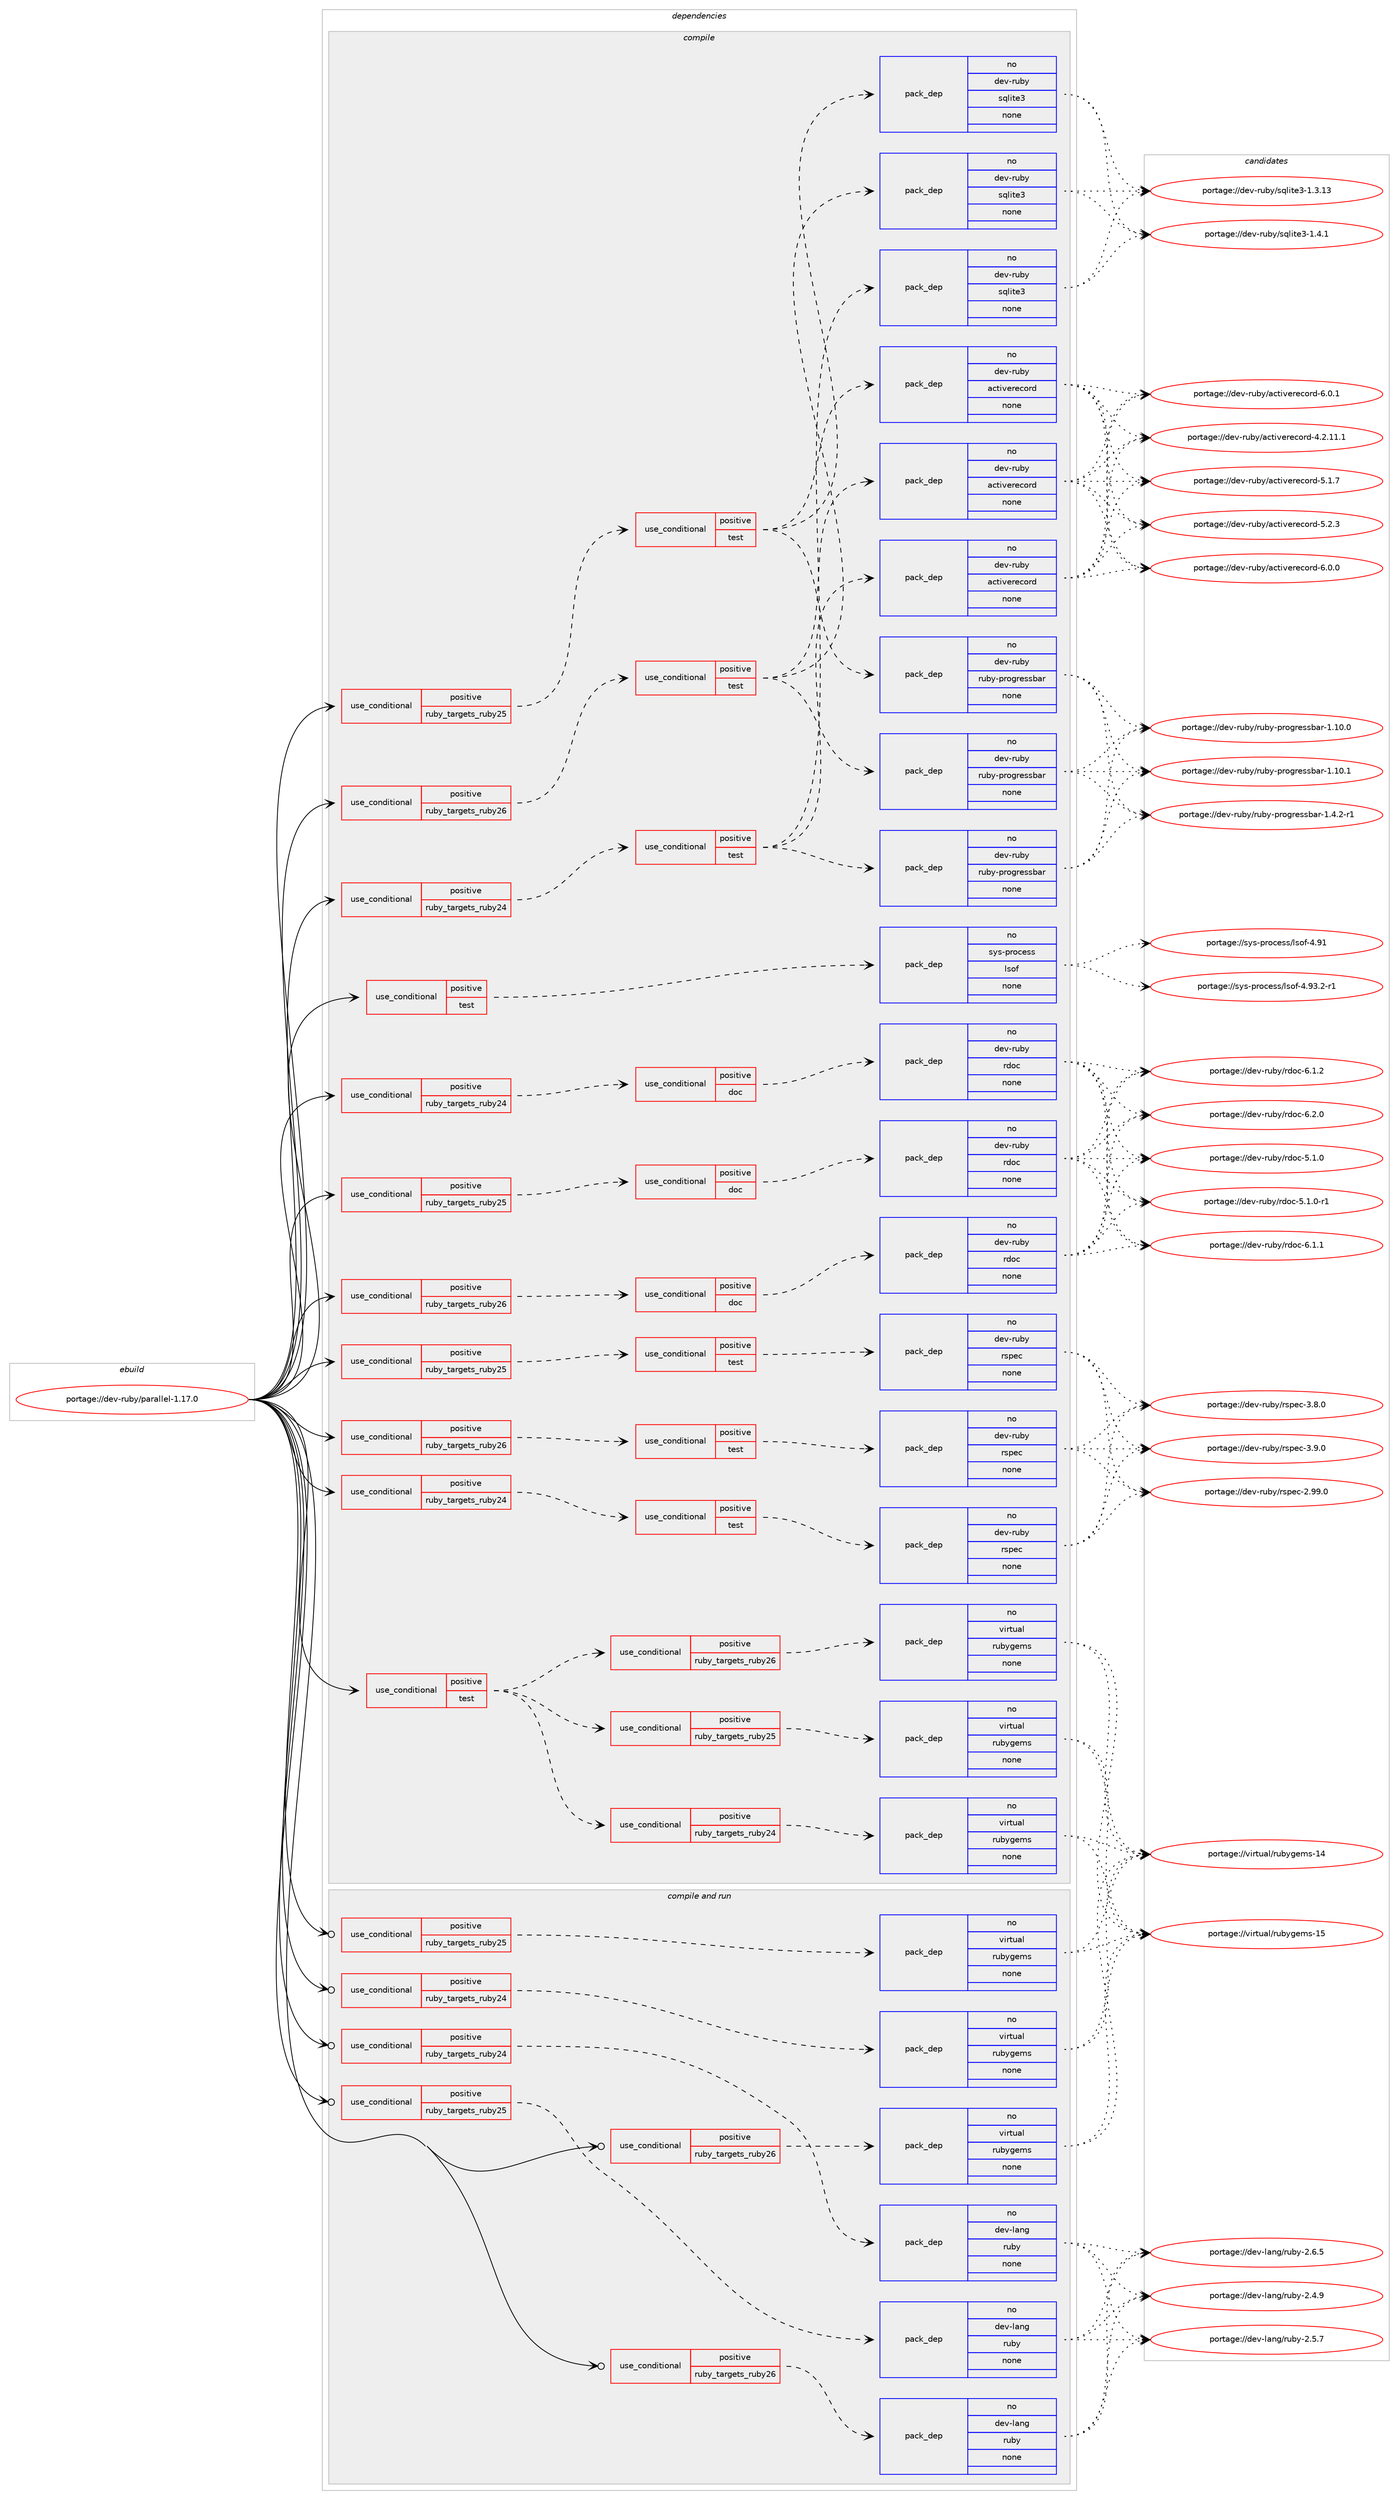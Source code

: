 digraph prolog {

# *************
# Graph options
# *************

newrank=true;
concentrate=true;
compound=true;
graph [rankdir=LR,fontname=Helvetica,fontsize=10,ranksep=1.5];#, ranksep=2.5, nodesep=0.2];
edge  [arrowhead=vee];
node  [fontname=Helvetica,fontsize=10];

# **********
# The ebuild
# **********

subgraph cluster_leftcol {
color=gray;
rank=same;
label=<<i>ebuild</i>>;
id [label="portage://dev-ruby/parallel-1.17.0", color=red, width=4, href="../dev-ruby/parallel-1.17.0.svg"];
}

# ****************
# The dependencies
# ****************

subgraph cluster_midcol {
color=gray;
label=<<i>dependencies</i>>;
subgraph cluster_compile {
fillcolor="#eeeeee";
style=filled;
label=<<i>compile</i>>;
subgraph cond58444 {
dependency233001 [label=<<TABLE BORDER="0" CELLBORDER="1" CELLSPACING="0" CELLPADDING="4"><TR><TD ROWSPAN="3" CELLPADDING="10">use_conditional</TD></TR><TR><TD>positive</TD></TR><TR><TD>ruby_targets_ruby24</TD></TR></TABLE>>, shape=none, color=red];
subgraph cond58445 {
dependency233002 [label=<<TABLE BORDER="0" CELLBORDER="1" CELLSPACING="0" CELLPADDING="4"><TR><TD ROWSPAN="3" CELLPADDING="10">use_conditional</TD></TR><TR><TD>positive</TD></TR><TR><TD>doc</TD></TR></TABLE>>, shape=none, color=red];
subgraph pack171012 {
dependency233003 [label=<<TABLE BORDER="0" CELLBORDER="1" CELLSPACING="0" CELLPADDING="4" WIDTH="220"><TR><TD ROWSPAN="6" CELLPADDING="30">pack_dep</TD></TR><TR><TD WIDTH="110">no</TD></TR><TR><TD>dev-ruby</TD></TR><TR><TD>rdoc</TD></TR><TR><TD>none</TD></TR><TR><TD></TD></TR></TABLE>>, shape=none, color=blue];
}
dependency233002:e -> dependency233003:w [weight=20,style="dashed",arrowhead="vee"];
}
dependency233001:e -> dependency233002:w [weight=20,style="dashed",arrowhead="vee"];
}
id:e -> dependency233001:w [weight=20,style="solid",arrowhead="vee"];
subgraph cond58446 {
dependency233004 [label=<<TABLE BORDER="0" CELLBORDER="1" CELLSPACING="0" CELLPADDING="4"><TR><TD ROWSPAN="3" CELLPADDING="10">use_conditional</TD></TR><TR><TD>positive</TD></TR><TR><TD>ruby_targets_ruby24</TD></TR></TABLE>>, shape=none, color=red];
subgraph cond58447 {
dependency233005 [label=<<TABLE BORDER="0" CELLBORDER="1" CELLSPACING="0" CELLPADDING="4"><TR><TD ROWSPAN="3" CELLPADDING="10">use_conditional</TD></TR><TR><TD>positive</TD></TR><TR><TD>test</TD></TR></TABLE>>, shape=none, color=red];
subgraph pack171013 {
dependency233006 [label=<<TABLE BORDER="0" CELLBORDER="1" CELLSPACING="0" CELLPADDING="4" WIDTH="220"><TR><TD ROWSPAN="6" CELLPADDING="30">pack_dep</TD></TR><TR><TD WIDTH="110">no</TD></TR><TR><TD>dev-ruby</TD></TR><TR><TD>rspec</TD></TR><TR><TD>none</TD></TR><TR><TD></TD></TR></TABLE>>, shape=none, color=blue];
}
dependency233005:e -> dependency233006:w [weight=20,style="dashed",arrowhead="vee"];
}
dependency233004:e -> dependency233005:w [weight=20,style="dashed",arrowhead="vee"];
}
id:e -> dependency233004:w [weight=20,style="solid",arrowhead="vee"];
subgraph cond58448 {
dependency233007 [label=<<TABLE BORDER="0" CELLBORDER="1" CELLSPACING="0" CELLPADDING="4"><TR><TD ROWSPAN="3" CELLPADDING="10">use_conditional</TD></TR><TR><TD>positive</TD></TR><TR><TD>ruby_targets_ruby24</TD></TR></TABLE>>, shape=none, color=red];
subgraph cond58449 {
dependency233008 [label=<<TABLE BORDER="0" CELLBORDER="1" CELLSPACING="0" CELLPADDING="4"><TR><TD ROWSPAN="3" CELLPADDING="10">use_conditional</TD></TR><TR><TD>positive</TD></TR><TR><TD>test</TD></TR></TABLE>>, shape=none, color=red];
subgraph pack171014 {
dependency233009 [label=<<TABLE BORDER="0" CELLBORDER="1" CELLSPACING="0" CELLPADDING="4" WIDTH="220"><TR><TD ROWSPAN="6" CELLPADDING="30">pack_dep</TD></TR><TR><TD WIDTH="110">no</TD></TR><TR><TD>dev-ruby</TD></TR><TR><TD>ruby-progressbar</TD></TR><TR><TD>none</TD></TR><TR><TD></TD></TR></TABLE>>, shape=none, color=blue];
}
dependency233008:e -> dependency233009:w [weight=20,style="dashed",arrowhead="vee"];
subgraph pack171015 {
dependency233010 [label=<<TABLE BORDER="0" CELLBORDER="1" CELLSPACING="0" CELLPADDING="4" WIDTH="220"><TR><TD ROWSPAN="6" CELLPADDING="30">pack_dep</TD></TR><TR><TD WIDTH="110">no</TD></TR><TR><TD>dev-ruby</TD></TR><TR><TD>activerecord</TD></TR><TR><TD>none</TD></TR><TR><TD></TD></TR></TABLE>>, shape=none, color=blue];
}
dependency233008:e -> dependency233010:w [weight=20,style="dashed",arrowhead="vee"];
subgraph pack171016 {
dependency233011 [label=<<TABLE BORDER="0" CELLBORDER="1" CELLSPACING="0" CELLPADDING="4" WIDTH="220"><TR><TD ROWSPAN="6" CELLPADDING="30">pack_dep</TD></TR><TR><TD WIDTH="110">no</TD></TR><TR><TD>dev-ruby</TD></TR><TR><TD>sqlite3</TD></TR><TR><TD>none</TD></TR><TR><TD></TD></TR></TABLE>>, shape=none, color=blue];
}
dependency233008:e -> dependency233011:w [weight=20,style="dashed",arrowhead="vee"];
}
dependency233007:e -> dependency233008:w [weight=20,style="dashed",arrowhead="vee"];
}
id:e -> dependency233007:w [weight=20,style="solid",arrowhead="vee"];
subgraph cond58450 {
dependency233012 [label=<<TABLE BORDER="0" CELLBORDER="1" CELLSPACING="0" CELLPADDING="4"><TR><TD ROWSPAN="3" CELLPADDING="10">use_conditional</TD></TR><TR><TD>positive</TD></TR><TR><TD>ruby_targets_ruby25</TD></TR></TABLE>>, shape=none, color=red];
subgraph cond58451 {
dependency233013 [label=<<TABLE BORDER="0" CELLBORDER="1" CELLSPACING="0" CELLPADDING="4"><TR><TD ROWSPAN="3" CELLPADDING="10">use_conditional</TD></TR><TR><TD>positive</TD></TR><TR><TD>doc</TD></TR></TABLE>>, shape=none, color=red];
subgraph pack171017 {
dependency233014 [label=<<TABLE BORDER="0" CELLBORDER="1" CELLSPACING="0" CELLPADDING="4" WIDTH="220"><TR><TD ROWSPAN="6" CELLPADDING="30">pack_dep</TD></TR><TR><TD WIDTH="110">no</TD></TR><TR><TD>dev-ruby</TD></TR><TR><TD>rdoc</TD></TR><TR><TD>none</TD></TR><TR><TD></TD></TR></TABLE>>, shape=none, color=blue];
}
dependency233013:e -> dependency233014:w [weight=20,style="dashed",arrowhead="vee"];
}
dependency233012:e -> dependency233013:w [weight=20,style="dashed",arrowhead="vee"];
}
id:e -> dependency233012:w [weight=20,style="solid",arrowhead="vee"];
subgraph cond58452 {
dependency233015 [label=<<TABLE BORDER="0" CELLBORDER="1" CELLSPACING="0" CELLPADDING="4"><TR><TD ROWSPAN="3" CELLPADDING="10">use_conditional</TD></TR><TR><TD>positive</TD></TR><TR><TD>ruby_targets_ruby25</TD></TR></TABLE>>, shape=none, color=red];
subgraph cond58453 {
dependency233016 [label=<<TABLE BORDER="0" CELLBORDER="1" CELLSPACING="0" CELLPADDING="4"><TR><TD ROWSPAN="3" CELLPADDING="10">use_conditional</TD></TR><TR><TD>positive</TD></TR><TR><TD>test</TD></TR></TABLE>>, shape=none, color=red];
subgraph pack171018 {
dependency233017 [label=<<TABLE BORDER="0" CELLBORDER="1" CELLSPACING="0" CELLPADDING="4" WIDTH="220"><TR><TD ROWSPAN="6" CELLPADDING="30">pack_dep</TD></TR><TR><TD WIDTH="110">no</TD></TR><TR><TD>dev-ruby</TD></TR><TR><TD>rspec</TD></TR><TR><TD>none</TD></TR><TR><TD></TD></TR></TABLE>>, shape=none, color=blue];
}
dependency233016:e -> dependency233017:w [weight=20,style="dashed",arrowhead="vee"];
}
dependency233015:e -> dependency233016:w [weight=20,style="dashed",arrowhead="vee"];
}
id:e -> dependency233015:w [weight=20,style="solid",arrowhead="vee"];
subgraph cond58454 {
dependency233018 [label=<<TABLE BORDER="0" CELLBORDER="1" CELLSPACING="0" CELLPADDING="4"><TR><TD ROWSPAN="3" CELLPADDING="10">use_conditional</TD></TR><TR><TD>positive</TD></TR><TR><TD>ruby_targets_ruby25</TD></TR></TABLE>>, shape=none, color=red];
subgraph cond58455 {
dependency233019 [label=<<TABLE BORDER="0" CELLBORDER="1" CELLSPACING="0" CELLPADDING="4"><TR><TD ROWSPAN="3" CELLPADDING="10">use_conditional</TD></TR><TR><TD>positive</TD></TR><TR><TD>test</TD></TR></TABLE>>, shape=none, color=red];
subgraph pack171019 {
dependency233020 [label=<<TABLE BORDER="0" CELLBORDER="1" CELLSPACING="0" CELLPADDING="4" WIDTH="220"><TR><TD ROWSPAN="6" CELLPADDING="30">pack_dep</TD></TR><TR><TD WIDTH="110">no</TD></TR><TR><TD>dev-ruby</TD></TR><TR><TD>ruby-progressbar</TD></TR><TR><TD>none</TD></TR><TR><TD></TD></TR></TABLE>>, shape=none, color=blue];
}
dependency233019:e -> dependency233020:w [weight=20,style="dashed",arrowhead="vee"];
subgraph pack171020 {
dependency233021 [label=<<TABLE BORDER="0" CELLBORDER="1" CELLSPACING="0" CELLPADDING="4" WIDTH="220"><TR><TD ROWSPAN="6" CELLPADDING="30">pack_dep</TD></TR><TR><TD WIDTH="110">no</TD></TR><TR><TD>dev-ruby</TD></TR><TR><TD>activerecord</TD></TR><TR><TD>none</TD></TR><TR><TD></TD></TR></TABLE>>, shape=none, color=blue];
}
dependency233019:e -> dependency233021:w [weight=20,style="dashed",arrowhead="vee"];
subgraph pack171021 {
dependency233022 [label=<<TABLE BORDER="0" CELLBORDER="1" CELLSPACING="0" CELLPADDING="4" WIDTH="220"><TR><TD ROWSPAN="6" CELLPADDING="30">pack_dep</TD></TR><TR><TD WIDTH="110">no</TD></TR><TR><TD>dev-ruby</TD></TR><TR><TD>sqlite3</TD></TR><TR><TD>none</TD></TR><TR><TD></TD></TR></TABLE>>, shape=none, color=blue];
}
dependency233019:e -> dependency233022:w [weight=20,style="dashed",arrowhead="vee"];
}
dependency233018:e -> dependency233019:w [weight=20,style="dashed",arrowhead="vee"];
}
id:e -> dependency233018:w [weight=20,style="solid",arrowhead="vee"];
subgraph cond58456 {
dependency233023 [label=<<TABLE BORDER="0" CELLBORDER="1" CELLSPACING="0" CELLPADDING="4"><TR><TD ROWSPAN="3" CELLPADDING="10">use_conditional</TD></TR><TR><TD>positive</TD></TR><TR><TD>ruby_targets_ruby26</TD></TR></TABLE>>, shape=none, color=red];
subgraph cond58457 {
dependency233024 [label=<<TABLE BORDER="0" CELLBORDER="1" CELLSPACING="0" CELLPADDING="4"><TR><TD ROWSPAN="3" CELLPADDING="10">use_conditional</TD></TR><TR><TD>positive</TD></TR><TR><TD>doc</TD></TR></TABLE>>, shape=none, color=red];
subgraph pack171022 {
dependency233025 [label=<<TABLE BORDER="0" CELLBORDER="1" CELLSPACING="0" CELLPADDING="4" WIDTH="220"><TR><TD ROWSPAN="6" CELLPADDING="30">pack_dep</TD></TR><TR><TD WIDTH="110">no</TD></TR><TR><TD>dev-ruby</TD></TR><TR><TD>rdoc</TD></TR><TR><TD>none</TD></TR><TR><TD></TD></TR></TABLE>>, shape=none, color=blue];
}
dependency233024:e -> dependency233025:w [weight=20,style="dashed",arrowhead="vee"];
}
dependency233023:e -> dependency233024:w [weight=20,style="dashed",arrowhead="vee"];
}
id:e -> dependency233023:w [weight=20,style="solid",arrowhead="vee"];
subgraph cond58458 {
dependency233026 [label=<<TABLE BORDER="0" CELLBORDER="1" CELLSPACING="0" CELLPADDING="4"><TR><TD ROWSPAN="3" CELLPADDING="10">use_conditional</TD></TR><TR><TD>positive</TD></TR><TR><TD>ruby_targets_ruby26</TD></TR></TABLE>>, shape=none, color=red];
subgraph cond58459 {
dependency233027 [label=<<TABLE BORDER="0" CELLBORDER="1" CELLSPACING="0" CELLPADDING="4"><TR><TD ROWSPAN="3" CELLPADDING="10">use_conditional</TD></TR><TR><TD>positive</TD></TR><TR><TD>test</TD></TR></TABLE>>, shape=none, color=red];
subgraph pack171023 {
dependency233028 [label=<<TABLE BORDER="0" CELLBORDER="1" CELLSPACING="0" CELLPADDING="4" WIDTH="220"><TR><TD ROWSPAN="6" CELLPADDING="30">pack_dep</TD></TR><TR><TD WIDTH="110">no</TD></TR><TR><TD>dev-ruby</TD></TR><TR><TD>rspec</TD></TR><TR><TD>none</TD></TR><TR><TD></TD></TR></TABLE>>, shape=none, color=blue];
}
dependency233027:e -> dependency233028:w [weight=20,style="dashed",arrowhead="vee"];
}
dependency233026:e -> dependency233027:w [weight=20,style="dashed",arrowhead="vee"];
}
id:e -> dependency233026:w [weight=20,style="solid",arrowhead="vee"];
subgraph cond58460 {
dependency233029 [label=<<TABLE BORDER="0" CELLBORDER="1" CELLSPACING="0" CELLPADDING="4"><TR><TD ROWSPAN="3" CELLPADDING="10">use_conditional</TD></TR><TR><TD>positive</TD></TR><TR><TD>ruby_targets_ruby26</TD></TR></TABLE>>, shape=none, color=red];
subgraph cond58461 {
dependency233030 [label=<<TABLE BORDER="0" CELLBORDER="1" CELLSPACING="0" CELLPADDING="4"><TR><TD ROWSPAN="3" CELLPADDING="10">use_conditional</TD></TR><TR><TD>positive</TD></TR><TR><TD>test</TD></TR></TABLE>>, shape=none, color=red];
subgraph pack171024 {
dependency233031 [label=<<TABLE BORDER="0" CELLBORDER="1" CELLSPACING="0" CELLPADDING="4" WIDTH="220"><TR><TD ROWSPAN="6" CELLPADDING="30">pack_dep</TD></TR><TR><TD WIDTH="110">no</TD></TR><TR><TD>dev-ruby</TD></TR><TR><TD>ruby-progressbar</TD></TR><TR><TD>none</TD></TR><TR><TD></TD></TR></TABLE>>, shape=none, color=blue];
}
dependency233030:e -> dependency233031:w [weight=20,style="dashed",arrowhead="vee"];
subgraph pack171025 {
dependency233032 [label=<<TABLE BORDER="0" CELLBORDER="1" CELLSPACING="0" CELLPADDING="4" WIDTH="220"><TR><TD ROWSPAN="6" CELLPADDING="30">pack_dep</TD></TR><TR><TD WIDTH="110">no</TD></TR><TR><TD>dev-ruby</TD></TR><TR><TD>activerecord</TD></TR><TR><TD>none</TD></TR><TR><TD></TD></TR></TABLE>>, shape=none, color=blue];
}
dependency233030:e -> dependency233032:w [weight=20,style="dashed",arrowhead="vee"];
subgraph pack171026 {
dependency233033 [label=<<TABLE BORDER="0" CELLBORDER="1" CELLSPACING="0" CELLPADDING="4" WIDTH="220"><TR><TD ROWSPAN="6" CELLPADDING="30">pack_dep</TD></TR><TR><TD WIDTH="110">no</TD></TR><TR><TD>dev-ruby</TD></TR><TR><TD>sqlite3</TD></TR><TR><TD>none</TD></TR><TR><TD></TD></TR></TABLE>>, shape=none, color=blue];
}
dependency233030:e -> dependency233033:w [weight=20,style="dashed",arrowhead="vee"];
}
dependency233029:e -> dependency233030:w [weight=20,style="dashed",arrowhead="vee"];
}
id:e -> dependency233029:w [weight=20,style="solid",arrowhead="vee"];
subgraph cond58462 {
dependency233034 [label=<<TABLE BORDER="0" CELLBORDER="1" CELLSPACING="0" CELLPADDING="4"><TR><TD ROWSPAN="3" CELLPADDING="10">use_conditional</TD></TR><TR><TD>positive</TD></TR><TR><TD>test</TD></TR></TABLE>>, shape=none, color=red];
subgraph cond58463 {
dependency233035 [label=<<TABLE BORDER="0" CELLBORDER="1" CELLSPACING="0" CELLPADDING="4"><TR><TD ROWSPAN="3" CELLPADDING="10">use_conditional</TD></TR><TR><TD>positive</TD></TR><TR><TD>ruby_targets_ruby24</TD></TR></TABLE>>, shape=none, color=red];
subgraph pack171027 {
dependency233036 [label=<<TABLE BORDER="0" CELLBORDER="1" CELLSPACING="0" CELLPADDING="4" WIDTH="220"><TR><TD ROWSPAN="6" CELLPADDING="30">pack_dep</TD></TR><TR><TD WIDTH="110">no</TD></TR><TR><TD>virtual</TD></TR><TR><TD>rubygems</TD></TR><TR><TD>none</TD></TR><TR><TD></TD></TR></TABLE>>, shape=none, color=blue];
}
dependency233035:e -> dependency233036:w [weight=20,style="dashed",arrowhead="vee"];
}
dependency233034:e -> dependency233035:w [weight=20,style="dashed",arrowhead="vee"];
subgraph cond58464 {
dependency233037 [label=<<TABLE BORDER="0" CELLBORDER="1" CELLSPACING="0" CELLPADDING="4"><TR><TD ROWSPAN="3" CELLPADDING="10">use_conditional</TD></TR><TR><TD>positive</TD></TR><TR><TD>ruby_targets_ruby25</TD></TR></TABLE>>, shape=none, color=red];
subgraph pack171028 {
dependency233038 [label=<<TABLE BORDER="0" CELLBORDER="1" CELLSPACING="0" CELLPADDING="4" WIDTH="220"><TR><TD ROWSPAN="6" CELLPADDING="30">pack_dep</TD></TR><TR><TD WIDTH="110">no</TD></TR><TR><TD>virtual</TD></TR><TR><TD>rubygems</TD></TR><TR><TD>none</TD></TR><TR><TD></TD></TR></TABLE>>, shape=none, color=blue];
}
dependency233037:e -> dependency233038:w [weight=20,style="dashed",arrowhead="vee"];
}
dependency233034:e -> dependency233037:w [weight=20,style="dashed",arrowhead="vee"];
subgraph cond58465 {
dependency233039 [label=<<TABLE BORDER="0" CELLBORDER="1" CELLSPACING="0" CELLPADDING="4"><TR><TD ROWSPAN="3" CELLPADDING="10">use_conditional</TD></TR><TR><TD>positive</TD></TR><TR><TD>ruby_targets_ruby26</TD></TR></TABLE>>, shape=none, color=red];
subgraph pack171029 {
dependency233040 [label=<<TABLE BORDER="0" CELLBORDER="1" CELLSPACING="0" CELLPADDING="4" WIDTH="220"><TR><TD ROWSPAN="6" CELLPADDING="30">pack_dep</TD></TR><TR><TD WIDTH="110">no</TD></TR><TR><TD>virtual</TD></TR><TR><TD>rubygems</TD></TR><TR><TD>none</TD></TR><TR><TD></TD></TR></TABLE>>, shape=none, color=blue];
}
dependency233039:e -> dependency233040:w [weight=20,style="dashed",arrowhead="vee"];
}
dependency233034:e -> dependency233039:w [weight=20,style="dashed",arrowhead="vee"];
}
id:e -> dependency233034:w [weight=20,style="solid",arrowhead="vee"];
subgraph cond58466 {
dependency233041 [label=<<TABLE BORDER="0" CELLBORDER="1" CELLSPACING="0" CELLPADDING="4"><TR><TD ROWSPAN="3" CELLPADDING="10">use_conditional</TD></TR><TR><TD>positive</TD></TR><TR><TD>test</TD></TR></TABLE>>, shape=none, color=red];
subgraph pack171030 {
dependency233042 [label=<<TABLE BORDER="0" CELLBORDER="1" CELLSPACING="0" CELLPADDING="4" WIDTH="220"><TR><TD ROWSPAN="6" CELLPADDING="30">pack_dep</TD></TR><TR><TD WIDTH="110">no</TD></TR><TR><TD>sys-process</TD></TR><TR><TD>lsof</TD></TR><TR><TD>none</TD></TR><TR><TD></TD></TR></TABLE>>, shape=none, color=blue];
}
dependency233041:e -> dependency233042:w [weight=20,style="dashed",arrowhead="vee"];
}
id:e -> dependency233041:w [weight=20,style="solid",arrowhead="vee"];
}
subgraph cluster_compileandrun {
fillcolor="#eeeeee";
style=filled;
label=<<i>compile and run</i>>;
subgraph cond58467 {
dependency233043 [label=<<TABLE BORDER="0" CELLBORDER="1" CELLSPACING="0" CELLPADDING="4"><TR><TD ROWSPAN="3" CELLPADDING="10">use_conditional</TD></TR><TR><TD>positive</TD></TR><TR><TD>ruby_targets_ruby24</TD></TR></TABLE>>, shape=none, color=red];
subgraph pack171031 {
dependency233044 [label=<<TABLE BORDER="0" CELLBORDER="1" CELLSPACING="0" CELLPADDING="4" WIDTH="220"><TR><TD ROWSPAN="6" CELLPADDING="30">pack_dep</TD></TR><TR><TD WIDTH="110">no</TD></TR><TR><TD>dev-lang</TD></TR><TR><TD>ruby</TD></TR><TR><TD>none</TD></TR><TR><TD></TD></TR></TABLE>>, shape=none, color=blue];
}
dependency233043:e -> dependency233044:w [weight=20,style="dashed",arrowhead="vee"];
}
id:e -> dependency233043:w [weight=20,style="solid",arrowhead="odotvee"];
subgraph cond58468 {
dependency233045 [label=<<TABLE BORDER="0" CELLBORDER="1" CELLSPACING="0" CELLPADDING="4"><TR><TD ROWSPAN="3" CELLPADDING="10">use_conditional</TD></TR><TR><TD>positive</TD></TR><TR><TD>ruby_targets_ruby24</TD></TR></TABLE>>, shape=none, color=red];
subgraph pack171032 {
dependency233046 [label=<<TABLE BORDER="0" CELLBORDER="1" CELLSPACING="0" CELLPADDING="4" WIDTH="220"><TR><TD ROWSPAN="6" CELLPADDING="30">pack_dep</TD></TR><TR><TD WIDTH="110">no</TD></TR><TR><TD>virtual</TD></TR><TR><TD>rubygems</TD></TR><TR><TD>none</TD></TR><TR><TD></TD></TR></TABLE>>, shape=none, color=blue];
}
dependency233045:e -> dependency233046:w [weight=20,style="dashed",arrowhead="vee"];
}
id:e -> dependency233045:w [weight=20,style="solid",arrowhead="odotvee"];
subgraph cond58469 {
dependency233047 [label=<<TABLE BORDER="0" CELLBORDER="1" CELLSPACING="0" CELLPADDING="4"><TR><TD ROWSPAN="3" CELLPADDING="10">use_conditional</TD></TR><TR><TD>positive</TD></TR><TR><TD>ruby_targets_ruby25</TD></TR></TABLE>>, shape=none, color=red];
subgraph pack171033 {
dependency233048 [label=<<TABLE BORDER="0" CELLBORDER="1" CELLSPACING="0" CELLPADDING="4" WIDTH="220"><TR><TD ROWSPAN="6" CELLPADDING="30">pack_dep</TD></TR><TR><TD WIDTH="110">no</TD></TR><TR><TD>dev-lang</TD></TR><TR><TD>ruby</TD></TR><TR><TD>none</TD></TR><TR><TD></TD></TR></TABLE>>, shape=none, color=blue];
}
dependency233047:e -> dependency233048:w [weight=20,style="dashed",arrowhead="vee"];
}
id:e -> dependency233047:w [weight=20,style="solid",arrowhead="odotvee"];
subgraph cond58470 {
dependency233049 [label=<<TABLE BORDER="0" CELLBORDER="1" CELLSPACING="0" CELLPADDING="4"><TR><TD ROWSPAN="3" CELLPADDING="10">use_conditional</TD></TR><TR><TD>positive</TD></TR><TR><TD>ruby_targets_ruby25</TD></TR></TABLE>>, shape=none, color=red];
subgraph pack171034 {
dependency233050 [label=<<TABLE BORDER="0" CELLBORDER="1" CELLSPACING="0" CELLPADDING="4" WIDTH="220"><TR><TD ROWSPAN="6" CELLPADDING="30">pack_dep</TD></TR><TR><TD WIDTH="110">no</TD></TR><TR><TD>virtual</TD></TR><TR><TD>rubygems</TD></TR><TR><TD>none</TD></TR><TR><TD></TD></TR></TABLE>>, shape=none, color=blue];
}
dependency233049:e -> dependency233050:w [weight=20,style="dashed",arrowhead="vee"];
}
id:e -> dependency233049:w [weight=20,style="solid",arrowhead="odotvee"];
subgraph cond58471 {
dependency233051 [label=<<TABLE BORDER="0" CELLBORDER="1" CELLSPACING="0" CELLPADDING="4"><TR><TD ROWSPAN="3" CELLPADDING="10">use_conditional</TD></TR><TR><TD>positive</TD></TR><TR><TD>ruby_targets_ruby26</TD></TR></TABLE>>, shape=none, color=red];
subgraph pack171035 {
dependency233052 [label=<<TABLE BORDER="0" CELLBORDER="1" CELLSPACING="0" CELLPADDING="4" WIDTH="220"><TR><TD ROWSPAN="6" CELLPADDING="30">pack_dep</TD></TR><TR><TD WIDTH="110">no</TD></TR><TR><TD>dev-lang</TD></TR><TR><TD>ruby</TD></TR><TR><TD>none</TD></TR><TR><TD></TD></TR></TABLE>>, shape=none, color=blue];
}
dependency233051:e -> dependency233052:w [weight=20,style="dashed",arrowhead="vee"];
}
id:e -> dependency233051:w [weight=20,style="solid",arrowhead="odotvee"];
subgraph cond58472 {
dependency233053 [label=<<TABLE BORDER="0" CELLBORDER="1" CELLSPACING="0" CELLPADDING="4"><TR><TD ROWSPAN="3" CELLPADDING="10">use_conditional</TD></TR><TR><TD>positive</TD></TR><TR><TD>ruby_targets_ruby26</TD></TR></TABLE>>, shape=none, color=red];
subgraph pack171036 {
dependency233054 [label=<<TABLE BORDER="0" CELLBORDER="1" CELLSPACING="0" CELLPADDING="4" WIDTH="220"><TR><TD ROWSPAN="6" CELLPADDING="30">pack_dep</TD></TR><TR><TD WIDTH="110">no</TD></TR><TR><TD>virtual</TD></TR><TR><TD>rubygems</TD></TR><TR><TD>none</TD></TR><TR><TD></TD></TR></TABLE>>, shape=none, color=blue];
}
dependency233053:e -> dependency233054:w [weight=20,style="dashed",arrowhead="vee"];
}
id:e -> dependency233053:w [weight=20,style="solid",arrowhead="odotvee"];
}
subgraph cluster_run {
fillcolor="#eeeeee";
style=filled;
label=<<i>run</i>>;
}
}

# **************
# The candidates
# **************

subgraph cluster_choices {
rank=same;
color=gray;
label=<<i>candidates</i>>;

subgraph choice171012 {
color=black;
nodesep=1;
choiceportage10010111845114117981214711410011199455346494648 [label="portage://dev-ruby/rdoc-5.1.0", color=red, width=4,href="../dev-ruby/rdoc-5.1.0.svg"];
choiceportage100101118451141179812147114100111994553464946484511449 [label="portage://dev-ruby/rdoc-5.1.0-r1", color=red, width=4,href="../dev-ruby/rdoc-5.1.0-r1.svg"];
choiceportage10010111845114117981214711410011199455446494649 [label="portage://dev-ruby/rdoc-6.1.1", color=red, width=4,href="../dev-ruby/rdoc-6.1.1.svg"];
choiceportage10010111845114117981214711410011199455446494650 [label="portage://dev-ruby/rdoc-6.1.2", color=red, width=4,href="../dev-ruby/rdoc-6.1.2.svg"];
choiceportage10010111845114117981214711410011199455446504648 [label="portage://dev-ruby/rdoc-6.2.0", color=red, width=4,href="../dev-ruby/rdoc-6.2.0.svg"];
dependency233003:e -> choiceportage10010111845114117981214711410011199455346494648:w [style=dotted,weight="100"];
dependency233003:e -> choiceportage100101118451141179812147114100111994553464946484511449:w [style=dotted,weight="100"];
dependency233003:e -> choiceportage10010111845114117981214711410011199455446494649:w [style=dotted,weight="100"];
dependency233003:e -> choiceportage10010111845114117981214711410011199455446494650:w [style=dotted,weight="100"];
dependency233003:e -> choiceportage10010111845114117981214711410011199455446504648:w [style=dotted,weight="100"];
}
subgraph choice171013 {
color=black;
nodesep=1;
choiceportage1001011184511411798121471141151121019945504657574648 [label="portage://dev-ruby/rspec-2.99.0", color=red, width=4,href="../dev-ruby/rspec-2.99.0.svg"];
choiceportage10010111845114117981214711411511210199455146564648 [label="portage://dev-ruby/rspec-3.8.0", color=red, width=4,href="../dev-ruby/rspec-3.8.0.svg"];
choiceportage10010111845114117981214711411511210199455146574648 [label="portage://dev-ruby/rspec-3.9.0", color=red, width=4,href="../dev-ruby/rspec-3.9.0.svg"];
dependency233006:e -> choiceportage1001011184511411798121471141151121019945504657574648:w [style=dotted,weight="100"];
dependency233006:e -> choiceportage10010111845114117981214711411511210199455146564648:w [style=dotted,weight="100"];
dependency233006:e -> choiceportage10010111845114117981214711411511210199455146574648:w [style=dotted,weight="100"];
}
subgraph choice171014 {
color=black;
nodesep=1;
choiceportage1001011184511411798121471141179812145112114111103114101115115989711445494649484648 [label="portage://dev-ruby/ruby-progressbar-1.10.0", color=red, width=4,href="../dev-ruby/ruby-progressbar-1.10.0.svg"];
choiceportage1001011184511411798121471141179812145112114111103114101115115989711445494649484649 [label="portage://dev-ruby/ruby-progressbar-1.10.1", color=red, width=4,href="../dev-ruby/ruby-progressbar-1.10.1.svg"];
choiceportage100101118451141179812147114117981214511211411110311410111511598971144549465246504511449 [label="portage://dev-ruby/ruby-progressbar-1.4.2-r1", color=red, width=4,href="../dev-ruby/ruby-progressbar-1.4.2-r1.svg"];
dependency233009:e -> choiceportage1001011184511411798121471141179812145112114111103114101115115989711445494649484648:w [style=dotted,weight="100"];
dependency233009:e -> choiceportage1001011184511411798121471141179812145112114111103114101115115989711445494649484649:w [style=dotted,weight="100"];
dependency233009:e -> choiceportage100101118451141179812147114117981214511211411110311410111511598971144549465246504511449:w [style=dotted,weight="100"];
}
subgraph choice171015 {
color=black;
nodesep=1;
choiceportage100101118451141179812147979911610511810111410199111114100455246504649494649 [label="portage://dev-ruby/activerecord-4.2.11.1", color=red, width=4,href="../dev-ruby/activerecord-4.2.11.1.svg"];
choiceportage100101118451141179812147979911610511810111410199111114100455346494655 [label="portage://dev-ruby/activerecord-5.1.7", color=red, width=4,href="../dev-ruby/activerecord-5.1.7.svg"];
choiceportage100101118451141179812147979911610511810111410199111114100455346504651 [label="portage://dev-ruby/activerecord-5.2.3", color=red, width=4,href="../dev-ruby/activerecord-5.2.3.svg"];
choiceportage100101118451141179812147979911610511810111410199111114100455446484648 [label="portage://dev-ruby/activerecord-6.0.0", color=red, width=4,href="../dev-ruby/activerecord-6.0.0.svg"];
choiceportage100101118451141179812147979911610511810111410199111114100455446484649 [label="portage://dev-ruby/activerecord-6.0.1", color=red, width=4,href="../dev-ruby/activerecord-6.0.1.svg"];
dependency233010:e -> choiceportage100101118451141179812147979911610511810111410199111114100455246504649494649:w [style=dotted,weight="100"];
dependency233010:e -> choiceportage100101118451141179812147979911610511810111410199111114100455346494655:w [style=dotted,weight="100"];
dependency233010:e -> choiceportage100101118451141179812147979911610511810111410199111114100455346504651:w [style=dotted,weight="100"];
dependency233010:e -> choiceportage100101118451141179812147979911610511810111410199111114100455446484648:w [style=dotted,weight="100"];
dependency233010:e -> choiceportage100101118451141179812147979911610511810111410199111114100455446484649:w [style=dotted,weight="100"];
}
subgraph choice171016 {
color=black;
nodesep=1;
choiceportage1001011184511411798121471151131081051161015145494651464951 [label="portage://dev-ruby/sqlite3-1.3.13", color=red, width=4,href="../dev-ruby/sqlite3-1.3.13.svg"];
choiceportage10010111845114117981214711511310810511610151454946524649 [label="portage://dev-ruby/sqlite3-1.4.1", color=red, width=4,href="../dev-ruby/sqlite3-1.4.1.svg"];
dependency233011:e -> choiceportage1001011184511411798121471151131081051161015145494651464951:w [style=dotted,weight="100"];
dependency233011:e -> choiceportage10010111845114117981214711511310810511610151454946524649:w [style=dotted,weight="100"];
}
subgraph choice171017 {
color=black;
nodesep=1;
choiceportage10010111845114117981214711410011199455346494648 [label="portage://dev-ruby/rdoc-5.1.0", color=red, width=4,href="../dev-ruby/rdoc-5.1.0.svg"];
choiceportage100101118451141179812147114100111994553464946484511449 [label="portage://dev-ruby/rdoc-5.1.0-r1", color=red, width=4,href="../dev-ruby/rdoc-5.1.0-r1.svg"];
choiceportage10010111845114117981214711410011199455446494649 [label="portage://dev-ruby/rdoc-6.1.1", color=red, width=4,href="../dev-ruby/rdoc-6.1.1.svg"];
choiceportage10010111845114117981214711410011199455446494650 [label="portage://dev-ruby/rdoc-6.1.2", color=red, width=4,href="../dev-ruby/rdoc-6.1.2.svg"];
choiceportage10010111845114117981214711410011199455446504648 [label="portage://dev-ruby/rdoc-6.2.0", color=red, width=4,href="../dev-ruby/rdoc-6.2.0.svg"];
dependency233014:e -> choiceportage10010111845114117981214711410011199455346494648:w [style=dotted,weight="100"];
dependency233014:e -> choiceportage100101118451141179812147114100111994553464946484511449:w [style=dotted,weight="100"];
dependency233014:e -> choiceportage10010111845114117981214711410011199455446494649:w [style=dotted,weight="100"];
dependency233014:e -> choiceportage10010111845114117981214711410011199455446494650:w [style=dotted,weight="100"];
dependency233014:e -> choiceportage10010111845114117981214711410011199455446504648:w [style=dotted,weight="100"];
}
subgraph choice171018 {
color=black;
nodesep=1;
choiceportage1001011184511411798121471141151121019945504657574648 [label="portage://dev-ruby/rspec-2.99.0", color=red, width=4,href="../dev-ruby/rspec-2.99.0.svg"];
choiceportage10010111845114117981214711411511210199455146564648 [label="portage://dev-ruby/rspec-3.8.0", color=red, width=4,href="../dev-ruby/rspec-3.8.0.svg"];
choiceportage10010111845114117981214711411511210199455146574648 [label="portage://dev-ruby/rspec-3.9.0", color=red, width=4,href="../dev-ruby/rspec-3.9.0.svg"];
dependency233017:e -> choiceportage1001011184511411798121471141151121019945504657574648:w [style=dotted,weight="100"];
dependency233017:e -> choiceportage10010111845114117981214711411511210199455146564648:w [style=dotted,weight="100"];
dependency233017:e -> choiceportage10010111845114117981214711411511210199455146574648:w [style=dotted,weight="100"];
}
subgraph choice171019 {
color=black;
nodesep=1;
choiceportage1001011184511411798121471141179812145112114111103114101115115989711445494649484648 [label="portage://dev-ruby/ruby-progressbar-1.10.0", color=red, width=4,href="../dev-ruby/ruby-progressbar-1.10.0.svg"];
choiceportage1001011184511411798121471141179812145112114111103114101115115989711445494649484649 [label="portage://dev-ruby/ruby-progressbar-1.10.1", color=red, width=4,href="../dev-ruby/ruby-progressbar-1.10.1.svg"];
choiceportage100101118451141179812147114117981214511211411110311410111511598971144549465246504511449 [label="portage://dev-ruby/ruby-progressbar-1.4.2-r1", color=red, width=4,href="../dev-ruby/ruby-progressbar-1.4.2-r1.svg"];
dependency233020:e -> choiceportage1001011184511411798121471141179812145112114111103114101115115989711445494649484648:w [style=dotted,weight="100"];
dependency233020:e -> choiceportage1001011184511411798121471141179812145112114111103114101115115989711445494649484649:w [style=dotted,weight="100"];
dependency233020:e -> choiceportage100101118451141179812147114117981214511211411110311410111511598971144549465246504511449:w [style=dotted,weight="100"];
}
subgraph choice171020 {
color=black;
nodesep=1;
choiceportage100101118451141179812147979911610511810111410199111114100455246504649494649 [label="portage://dev-ruby/activerecord-4.2.11.1", color=red, width=4,href="../dev-ruby/activerecord-4.2.11.1.svg"];
choiceportage100101118451141179812147979911610511810111410199111114100455346494655 [label="portage://dev-ruby/activerecord-5.1.7", color=red, width=4,href="../dev-ruby/activerecord-5.1.7.svg"];
choiceportage100101118451141179812147979911610511810111410199111114100455346504651 [label="portage://dev-ruby/activerecord-5.2.3", color=red, width=4,href="../dev-ruby/activerecord-5.2.3.svg"];
choiceportage100101118451141179812147979911610511810111410199111114100455446484648 [label="portage://dev-ruby/activerecord-6.0.0", color=red, width=4,href="../dev-ruby/activerecord-6.0.0.svg"];
choiceportage100101118451141179812147979911610511810111410199111114100455446484649 [label="portage://dev-ruby/activerecord-6.0.1", color=red, width=4,href="../dev-ruby/activerecord-6.0.1.svg"];
dependency233021:e -> choiceportage100101118451141179812147979911610511810111410199111114100455246504649494649:w [style=dotted,weight="100"];
dependency233021:e -> choiceportage100101118451141179812147979911610511810111410199111114100455346494655:w [style=dotted,weight="100"];
dependency233021:e -> choiceportage100101118451141179812147979911610511810111410199111114100455346504651:w [style=dotted,weight="100"];
dependency233021:e -> choiceportage100101118451141179812147979911610511810111410199111114100455446484648:w [style=dotted,weight="100"];
dependency233021:e -> choiceportage100101118451141179812147979911610511810111410199111114100455446484649:w [style=dotted,weight="100"];
}
subgraph choice171021 {
color=black;
nodesep=1;
choiceportage1001011184511411798121471151131081051161015145494651464951 [label="portage://dev-ruby/sqlite3-1.3.13", color=red, width=4,href="../dev-ruby/sqlite3-1.3.13.svg"];
choiceportage10010111845114117981214711511310810511610151454946524649 [label="portage://dev-ruby/sqlite3-1.4.1", color=red, width=4,href="../dev-ruby/sqlite3-1.4.1.svg"];
dependency233022:e -> choiceportage1001011184511411798121471151131081051161015145494651464951:w [style=dotted,weight="100"];
dependency233022:e -> choiceportage10010111845114117981214711511310810511610151454946524649:w [style=dotted,weight="100"];
}
subgraph choice171022 {
color=black;
nodesep=1;
choiceportage10010111845114117981214711410011199455346494648 [label="portage://dev-ruby/rdoc-5.1.0", color=red, width=4,href="../dev-ruby/rdoc-5.1.0.svg"];
choiceportage100101118451141179812147114100111994553464946484511449 [label="portage://dev-ruby/rdoc-5.1.0-r1", color=red, width=4,href="../dev-ruby/rdoc-5.1.0-r1.svg"];
choiceportage10010111845114117981214711410011199455446494649 [label="portage://dev-ruby/rdoc-6.1.1", color=red, width=4,href="../dev-ruby/rdoc-6.1.1.svg"];
choiceportage10010111845114117981214711410011199455446494650 [label="portage://dev-ruby/rdoc-6.1.2", color=red, width=4,href="../dev-ruby/rdoc-6.1.2.svg"];
choiceportage10010111845114117981214711410011199455446504648 [label="portage://dev-ruby/rdoc-6.2.0", color=red, width=4,href="../dev-ruby/rdoc-6.2.0.svg"];
dependency233025:e -> choiceportage10010111845114117981214711410011199455346494648:w [style=dotted,weight="100"];
dependency233025:e -> choiceportage100101118451141179812147114100111994553464946484511449:w [style=dotted,weight="100"];
dependency233025:e -> choiceportage10010111845114117981214711410011199455446494649:w [style=dotted,weight="100"];
dependency233025:e -> choiceportage10010111845114117981214711410011199455446494650:w [style=dotted,weight="100"];
dependency233025:e -> choiceportage10010111845114117981214711410011199455446504648:w [style=dotted,weight="100"];
}
subgraph choice171023 {
color=black;
nodesep=1;
choiceportage1001011184511411798121471141151121019945504657574648 [label="portage://dev-ruby/rspec-2.99.0", color=red, width=4,href="../dev-ruby/rspec-2.99.0.svg"];
choiceportage10010111845114117981214711411511210199455146564648 [label="portage://dev-ruby/rspec-3.8.0", color=red, width=4,href="../dev-ruby/rspec-3.8.0.svg"];
choiceportage10010111845114117981214711411511210199455146574648 [label="portage://dev-ruby/rspec-3.9.0", color=red, width=4,href="../dev-ruby/rspec-3.9.0.svg"];
dependency233028:e -> choiceportage1001011184511411798121471141151121019945504657574648:w [style=dotted,weight="100"];
dependency233028:e -> choiceportage10010111845114117981214711411511210199455146564648:w [style=dotted,weight="100"];
dependency233028:e -> choiceportage10010111845114117981214711411511210199455146574648:w [style=dotted,weight="100"];
}
subgraph choice171024 {
color=black;
nodesep=1;
choiceportage1001011184511411798121471141179812145112114111103114101115115989711445494649484648 [label="portage://dev-ruby/ruby-progressbar-1.10.0", color=red, width=4,href="../dev-ruby/ruby-progressbar-1.10.0.svg"];
choiceportage1001011184511411798121471141179812145112114111103114101115115989711445494649484649 [label="portage://dev-ruby/ruby-progressbar-1.10.1", color=red, width=4,href="../dev-ruby/ruby-progressbar-1.10.1.svg"];
choiceportage100101118451141179812147114117981214511211411110311410111511598971144549465246504511449 [label="portage://dev-ruby/ruby-progressbar-1.4.2-r1", color=red, width=4,href="../dev-ruby/ruby-progressbar-1.4.2-r1.svg"];
dependency233031:e -> choiceportage1001011184511411798121471141179812145112114111103114101115115989711445494649484648:w [style=dotted,weight="100"];
dependency233031:e -> choiceportage1001011184511411798121471141179812145112114111103114101115115989711445494649484649:w [style=dotted,weight="100"];
dependency233031:e -> choiceportage100101118451141179812147114117981214511211411110311410111511598971144549465246504511449:w [style=dotted,weight="100"];
}
subgraph choice171025 {
color=black;
nodesep=1;
choiceportage100101118451141179812147979911610511810111410199111114100455246504649494649 [label="portage://dev-ruby/activerecord-4.2.11.1", color=red, width=4,href="../dev-ruby/activerecord-4.2.11.1.svg"];
choiceportage100101118451141179812147979911610511810111410199111114100455346494655 [label="portage://dev-ruby/activerecord-5.1.7", color=red, width=4,href="../dev-ruby/activerecord-5.1.7.svg"];
choiceportage100101118451141179812147979911610511810111410199111114100455346504651 [label="portage://dev-ruby/activerecord-5.2.3", color=red, width=4,href="../dev-ruby/activerecord-5.2.3.svg"];
choiceportage100101118451141179812147979911610511810111410199111114100455446484648 [label="portage://dev-ruby/activerecord-6.0.0", color=red, width=4,href="../dev-ruby/activerecord-6.0.0.svg"];
choiceportage100101118451141179812147979911610511810111410199111114100455446484649 [label="portage://dev-ruby/activerecord-6.0.1", color=red, width=4,href="../dev-ruby/activerecord-6.0.1.svg"];
dependency233032:e -> choiceportage100101118451141179812147979911610511810111410199111114100455246504649494649:w [style=dotted,weight="100"];
dependency233032:e -> choiceportage100101118451141179812147979911610511810111410199111114100455346494655:w [style=dotted,weight="100"];
dependency233032:e -> choiceportage100101118451141179812147979911610511810111410199111114100455346504651:w [style=dotted,weight="100"];
dependency233032:e -> choiceportage100101118451141179812147979911610511810111410199111114100455446484648:w [style=dotted,weight="100"];
dependency233032:e -> choiceportage100101118451141179812147979911610511810111410199111114100455446484649:w [style=dotted,weight="100"];
}
subgraph choice171026 {
color=black;
nodesep=1;
choiceportage1001011184511411798121471151131081051161015145494651464951 [label="portage://dev-ruby/sqlite3-1.3.13", color=red, width=4,href="../dev-ruby/sqlite3-1.3.13.svg"];
choiceportage10010111845114117981214711511310810511610151454946524649 [label="portage://dev-ruby/sqlite3-1.4.1", color=red, width=4,href="../dev-ruby/sqlite3-1.4.1.svg"];
dependency233033:e -> choiceportage1001011184511411798121471151131081051161015145494651464951:w [style=dotted,weight="100"];
dependency233033:e -> choiceportage10010111845114117981214711511310810511610151454946524649:w [style=dotted,weight="100"];
}
subgraph choice171027 {
color=black;
nodesep=1;
choiceportage118105114116117971084711411798121103101109115454952 [label="portage://virtual/rubygems-14", color=red, width=4,href="../virtual/rubygems-14.svg"];
choiceportage118105114116117971084711411798121103101109115454953 [label="portage://virtual/rubygems-15", color=red, width=4,href="../virtual/rubygems-15.svg"];
dependency233036:e -> choiceportage118105114116117971084711411798121103101109115454952:w [style=dotted,weight="100"];
dependency233036:e -> choiceportage118105114116117971084711411798121103101109115454953:w [style=dotted,weight="100"];
}
subgraph choice171028 {
color=black;
nodesep=1;
choiceportage118105114116117971084711411798121103101109115454952 [label="portage://virtual/rubygems-14", color=red, width=4,href="../virtual/rubygems-14.svg"];
choiceportage118105114116117971084711411798121103101109115454953 [label="portage://virtual/rubygems-15", color=red, width=4,href="../virtual/rubygems-15.svg"];
dependency233038:e -> choiceportage118105114116117971084711411798121103101109115454952:w [style=dotted,weight="100"];
dependency233038:e -> choiceportage118105114116117971084711411798121103101109115454953:w [style=dotted,weight="100"];
}
subgraph choice171029 {
color=black;
nodesep=1;
choiceportage118105114116117971084711411798121103101109115454952 [label="portage://virtual/rubygems-14", color=red, width=4,href="../virtual/rubygems-14.svg"];
choiceportage118105114116117971084711411798121103101109115454953 [label="portage://virtual/rubygems-15", color=red, width=4,href="../virtual/rubygems-15.svg"];
dependency233040:e -> choiceportage118105114116117971084711411798121103101109115454952:w [style=dotted,weight="100"];
dependency233040:e -> choiceportage118105114116117971084711411798121103101109115454953:w [style=dotted,weight="100"];
}
subgraph choice171030 {
color=black;
nodesep=1;
choiceportage1151211154511211411199101115115471081151111024552465749 [label="portage://sys-process/lsof-4.91", color=red, width=4,href="../sys-process/lsof-4.91.svg"];
choiceportage115121115451121141119910111511547108115111102455246575146504511449 [label="portage://sys-process/lsof-4.93.2-r1", color=red, width=4,href="../sys-process/lsof-4.93.2-r1.svg"];
dependency233042:e -> choiceportage1151211154511211411199101115115471081151111024552465749:w [style=dotted,weight="100"];
dependency233042:e -> choiceportage115121115451121141119910111511547108115111102455246575146504511449:w [style=dotted,weight="100"];
}
subgraph choice171031 {
color=black;
nodesep=1;
choiceportage10010111845108971101034711411798121455046524657 [label="portage://dev-lang/ruby-2.4.9", color=red, width=4,href="../dev-lang/ruby-2.4.9.svg"];
choiceportage10010111845108971101034711411798121455046534655 [label="portage://dev-lang/ruby-2.5.7", color=red, width=4,href="../dev-lang/ruby-2.5.7.svg"];
choiceportage10010111845108971101034711411798121455046544653 [label="portage://dev-lang/ruby-2.6.5", color=red, width=4,href="../dev-lang/ruby-2.6.5.svg"];
dependency233044:e -> choiceportage10010111845108971101034711411798121455046524657:w [style=dotted,weight="100"];
dependency233044:e -> choiceportage10010111845108971101034711411798121455046534655:w [style=dotted,weight="100"];
dependency233044:e -> choiceportage10010111845108971101034711411798121455046544653:w [style=dotted,weight="100"];
}
subgraph choice171032 {
color=black;
nodesep=1;
choiceportage118105114116117971084711411798121103101109115454952 [label="portage://virtual/rubygems-14", color=red, width=4,href="../virtual/rubygems-14.svg"];
choiceportage118105114116117971084711411798121103101109115454953 [label="portage://virtual/rubygems-15", color=red, width=4,href="../virtual/rubygems-15.svg"];
dependency233046:e -> choiceportage118105114116117971084711411798121103101109115454952:w [style=dotted,weight="100"];
dependency233046:e -> choiceportage118105114116117971084711411798121103101109115454953:w [style=dotted,weight="100"];
}
subgraph choice171033 {
color=black;
nodesep=1;
choiceportage10010111845108971101034711411798121455046524657 [label="portage://dev-lang/ruby-2.4.9", color=red, width=4,href="../dev-lang/ruby-2.4.9.svg"];
choiceportage10010111845108971101034711411798121455046534655 [label="portage://dev-lang/ruby-2.5.7", color=red, width=4,href="../dev-lang/ruby-2.5.7.svg"];
choiceportage10010111845108971101034711411798121455046544653 [label="portage://dev-lang/ruby-2.6.5", color=red, width=4,href="../dev-lang/ruby-2.6.5.svg"];
dependency233048:e -> choiceportage10010111845108971101034711411798121455046524657:w [style=dotted,weight="100"];
dependency233048:e -> choiceportage10010111845108971101034711411798121455046534655:w [style=dotted,weight="100"];
dependency233048:e -> choiceportage10010111845108971101034711411798121455046544653:w [style=dotted,weight="100"];
}
subgraph choice171034 {
color=black;
nodesep=1;
choiceportage118105114116117971084711411798121103101109115454952 [label="portage://virtual/rubygems-14", color=red, width=4,href="../virtual/rubygems-14.svg"];
choiceportage118105114116117971084711411798121103101109115454953 [label="portage://virtual/rubygems-15", color=red, width=4,href="../virtual/rubygems-15.svg"];
dependency233050:e -> choiceportage118105114116117971084711411798121103101109115454952:w [style=dotted,weight="100"];
dependency233050:e -> choiceportage118105114116117971084711411798121103101109115454953:w [style=dotted,weight="100"];
}
subgraph choice171035 {
color=black;
nodesep=1;
choiceportage10010111845108971101034711411798121455046524657 [label="portage://dev-lang/ruby-2.4.9", color=red, width=4,href="../dev-lang/ruby-2.4.9.svg"];
choiceportage10010111845108971101034711411798121455046534655 [label="portage://dev-lang/ruby-2.5.7", color=red, width=4,href="../dev-lang/ruby-2.5.7.svg"];
choiceportage10010111845108971101034711411798121455046544653 [label="portage://dev-lang/ruby-2.6.5", color=red, width=4,href="../dev-lang/ruby-2.6.5.svg"];
dependency233052:e -> choiceportage10010111845108971101034711411798121455046524657:w [style=dotted,weight="100"];
dependency233052:e -> choiceportage10010111845108971101034711411798121455046534655:w [style=dotted,weight="100"];
dependency233052:e -> choiceportage10010111845108971101034711411798121455046544653:w [style=dotted,weight="100"];
}
subgraph choice171036 {
color=black;
nodesep=1;
choiceportage118105114116117971084711411798121103101109115454952 [label="portage://virtual/rubygems-14", color=red, width=4,href="../virtual/rubygems-14.svg"];
choiceportage118105114116117971084711411798121103101109115454953 [label="portage://virtual/rubygems-15", color=red, width=4,href="../virtual/rubygems-15.svg"];
dependency233054:e -> choiceportage118105114116117971084711411798121103101109115454952:w [style=dotted,weight="100"];
dependency233054:e -> choiceportage118105114116117971084711411798121103101109115454953:w [style=dotted,weight="100"];
}
}

}
